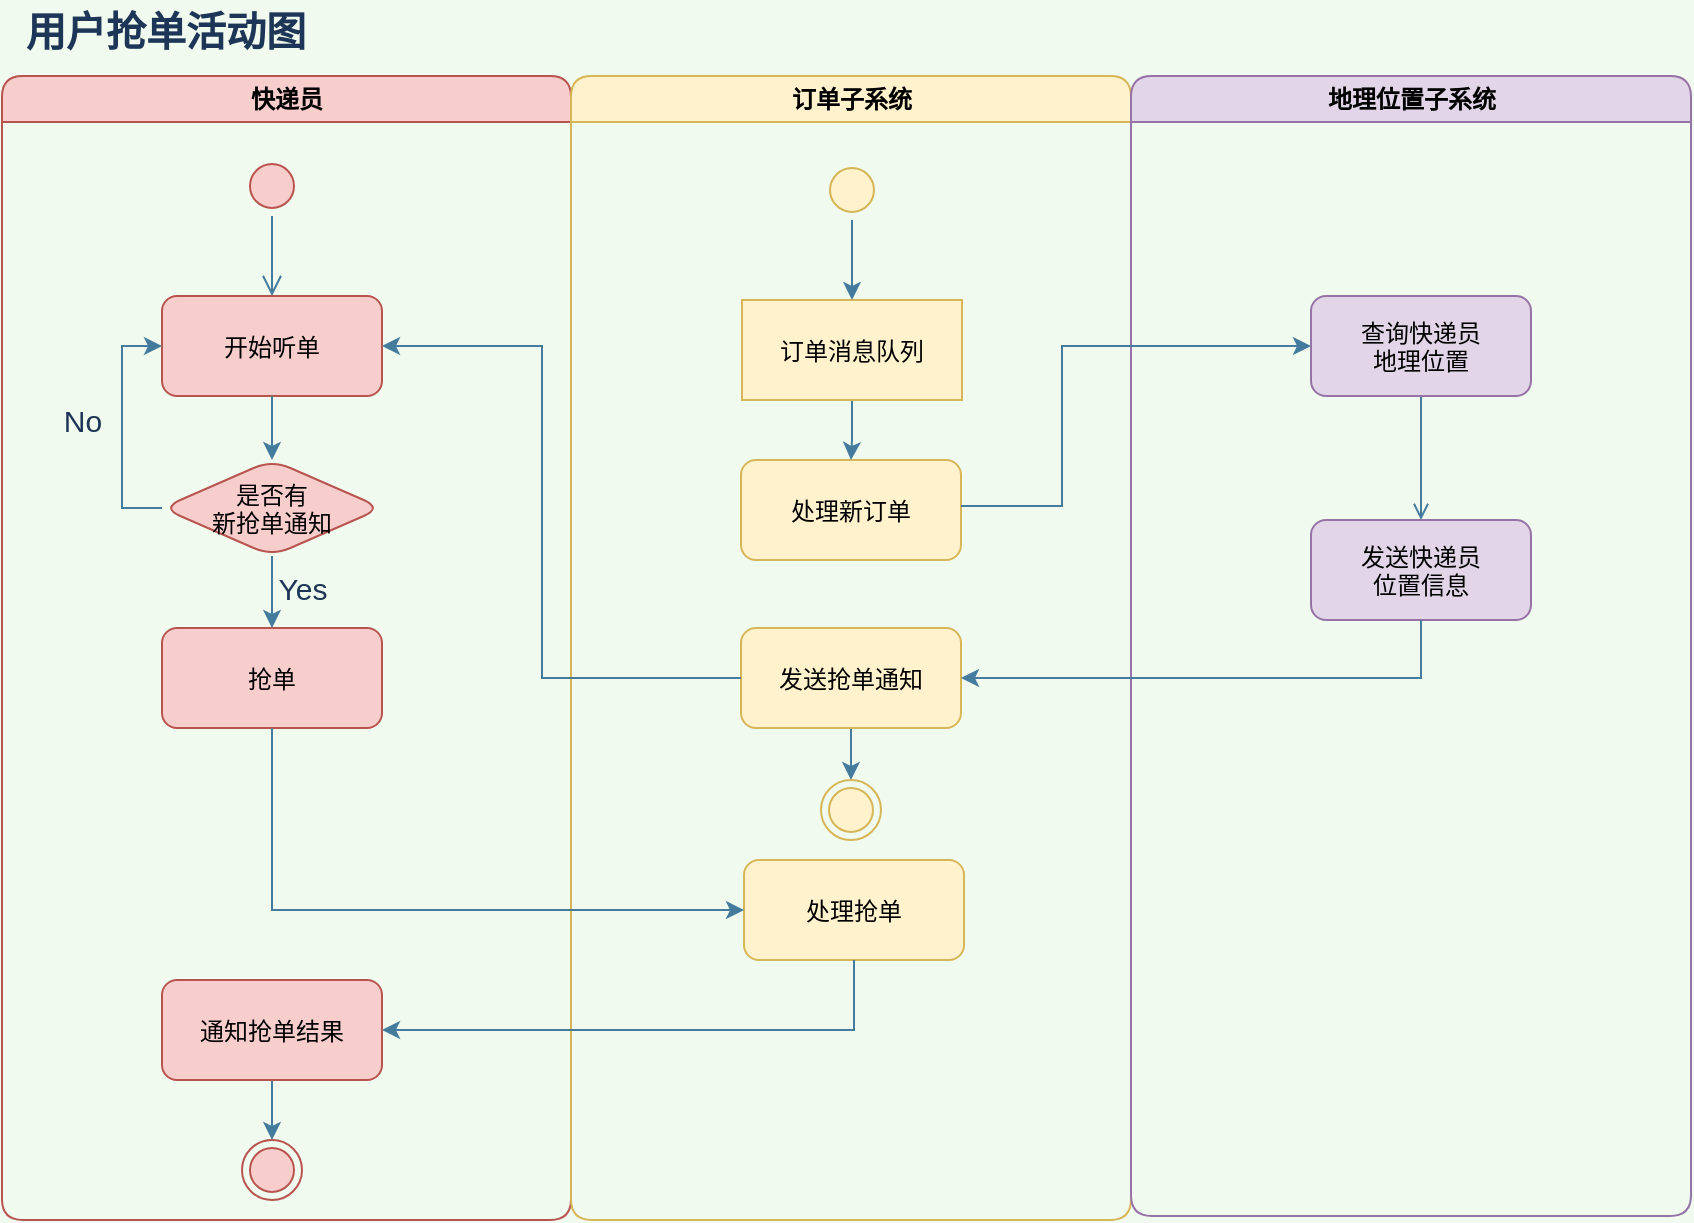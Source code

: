 <mxfile version="13.6.2" type="device"><diagram name="Page-1" id="e7e014a7-5840-1c2e-5031-d8a46d1fe8dd"><mxGraphModel dx="1038" dy="607" grid="1" gridSize="10" guides="1" tooltips="1" connect="1" arrows="1" fold="1" page="1" pageScale="1" pageWidth="1169" pageHeight="826" background="#F1FAEE" math="0" shadow="0"><root><mxCell id="0"/><mxCell id="1" parent="0"/><mxCell id="LnnXBYES8d8u5axD_G0A-41" value="快递员" style="swimlane;whiteSpace=wrap;startSize=23;fillColor=#f8cecc;strokeColor=#b85450;rounded=1;" vertex="1" parent="1"><mxGeometry x="160" y="128" width="284.5" height="572" as="geometry"/></mxCell><mxCell id="LnnXBYES8d8u5axD_G0A-44" value="" style="ellipse;shape=startState;fillColor=#f8cecc;strokeColor=#b85450;rounded=1;" vertex="1" parent="LnnXBYES8d8u5axD_G0A-41"><mxGeometry x="120" y="40" width="30" height="30" as="geometry"/></mxCell><mxCell id="LnnXBYES8d8u5axD_G0A-45" value="" style="edgeStyle=elbowEdgeStyle;elbow=horizontal;verticalAlign=bottom;endArrow=open;endSize=8;strokeColor=#457B9D;endFill=1;labelBackgroundColor=#F1FAEE;fontColor=#1D3557;exitX=0.5;exitY=1;exitDx=0;exitDy=0;" edge="1" parent="LnnXBYES8d8u5axD_G0A-41" source="LnnXBYES8d8u5axD_G0A-44" target="LnnXBYES8d8u5axD_G0A-46"><mxGeometry x="120" y="40" as="geometry"><mxPoint x="135" y="110" as="targetPoint"/></mxGeometry></mxCell><mxCell id="LnnXBYES8d8u5axD_G0A-46" value="开始听单" style="rounded=1;fillColor=#f8cecc;strokeColor=#b85450;" vertex="1" parent="LnnXBYES8d8u5axD_G0A-41"><mxGeometry x="80" y="110" width="110" height="50" as="geometry"/></mxCell><mxCell id="LnnXBYES8d8u5axD_G0A-47" value="抢单" style="rounded=1;fillColor=#f8cecc;strokeColor=#b85450;" vertex="1" parent="LnnXBYES8d8u5axD_G0A-41"><mxGeometry x="80" y="276" width="110" height="50" as="geometry"/></mxCell><mxCell id="LnnXBYES8d8u5axD_G0A-95" style="edgeStyle=orthogonalEdgeStyle;rounded=0;orthogonalLoop=1;jettySize=auto;html=1;entryX=0.5;entryY=0;entryDx=0;entryDy=0;labelBackgroundColor=none;strokeColor=#457B9D;fontSize=15;fontColor=#1D3557;" edge="1" parent="LnnXBYES8d8u5axD_G0A-41" source="LnnXBYES8d8u5axD_G0A-48" target="LnnXBYES8d8u5axD_G0A-94"><mxGeometry relative="1" as="geometry"/></mxCell><mxCell id="LnnXBYES8d8u5axD_G0A-48" value="通知抢单结果" style="rounded=1;fillColor=#f8cecc;strokeColor=#b85450;" vertex="1" parent="LnnXBYES8d8u5axD_G0A-41"><mxGeometry x="80" y="452" width="110" height="50" as="geometry"/></mxCell><mxCell id="LnnXBYES8d8u5axD_G0A-91" value="No" style="edgeStyle=orthogonalEdgeStyle;rounded=0;orthogonalLoop=1;jettySize=auto;html=1;entryX=0;entryY=0.5;entryDx=0;entryDy=0;strokeColor=#457B9D;exitX=0;exitY=0.5;exitDx=0;exitDy=0;fontSize=15;labelBackgroundColor=none;fontColor=#1D3557;" edge="1" parent="LnnXBYES8d8u5axD_G0A-41" source="LnnXBYES8d8u5axD_G0A-88" target="LnnXBYES8d8u5axD_G0A-46"><mxGeometry x="0.058" y="20" relative="1" as="geometry"><mxPoint as="offset"/></mxGeometry></mxCell><mxCell id="LnnXBYES8d8u5axD_G0A-92" value="Yes" style="edgeStyle=orthogonalEdgeStyle;rounded=0;orthogonalLoop=1;jettySize=auto;html=1;entryX=0.5;entryY=0;entryDx=0;entryDy=0;strokeColor=#457B9D;labelBackgroundColor=none;fontSize=15;fontColor=#1D3557;" edge="1" parent="LnnXBYES8d8u5axD_G0A-41" source="LnnXBYES8d8u5axD_G0A-88" target="LnnXBYES8d8u5axD_G0A-47"><mxGeometry x="0.091" y="15" relative="1" as="geometry"><mxPoint as="offset"/></mxGeometry></mxCell><mxCell id="LnnXBYES8d8u5axD_G0A-88" value="是否有&#10;新抢单通知" style="rhombus;fillColor=#f8cecc;strokeColor=#b85450;rounded=1;" vertex="1" parent="LnnXBYES8d8u5axD_G0A-41"><mxGeometry x="80" y="192" width="110" height="48" as="geometry"/></mxCell><mxCell id="LnnXBYES8d8u5axD_G0A-89" style="edgeStyle=orthogonalEdgeStyle;rounded=0;orthogonalLoop=1;jettySize=auto;html=1;entryX=0.5;entryY=0;entryDx=0;entryDy=0;strokeColor=#457B9D;" edge="1" parent="LnnXBYES8d8u5axD_G0A-41" source="LnnXBYES8d8u5axD_G0A-46" target="LnnXBYES8d8u5axD_G0A-88"><mxGeometry relative="1" as="geometry"><mxPoint x="295" y="288" as="sourcePoint"/><mxPoint x="295" y="404" as="targetPoint"/></mxGeometry></mxCell><mxCell id="LnnXBYES8d8u5axD_G0A-94" value="" style="ellipse;shape=endState;fillColor=#f8cecc;strokeColor=#b85450;rounded=1;" vertex="1" parent="LnnXBYES8d8u5axD_G0A-41"><mxGeometry x="120" y="532" width="30" height="30" as="geometry"/></mxCell><mxCell id="LnnXBYES8d8u5axD_G0A-49" value="订单子系统" style="swimlane;whiteSpace=wrap;fillColor=#fff2cc;strokeColor=#d6b656;startSize=23;rounded=1;" vertex="1" parent="1"><mxGeometry x="444.5" y="128" width="280" height="572" as="geometry"/></mxCell><mxCell id="LnnXBYES8d8u5axD_G0A-50" value="处理新订单" style="rounded=1;fillColor=#fff2cc;strokeColor=#d6b656;" vertex="1" parent="LnnXBYES8d8u5axD_G0A-49"><mxGeometry x="85" y="192" width="110" height="50" as="geometry"/></mxCell><mxCell id="LnnXBYES8d8u5axD_G0A-86" style="edgeStyle=orthogonalEdgeStyle;rounded=0;orthogonalLoop=1;jettySize=auto;html=1;entryX=0.5;entryY=0;entryDx=0;entryDy=0;strokeColor=#457B9D;" edge="1" parent="LnnXBYES8d8u5axD_G0A-49" source="LnnXBYES8d8u5axD_G0A-51" target="LnnXBYES8d8u5axD_G0A-83"><mxGeometry relative="1" as="geometry"><Array as="points"/></mxGeometry></mxCell><mxCell id="LnnXBYES8d8u5axD_G0A-51" value="发送抢单通知" style="rounded=1;fillColor=#fff2cc;strokeColor=#d6b656;" vertex="1" parent="LnnXBYES8d8u5axD_G0A-49"><mxGeometry x="85" y="276" width="110" height="50" as="geometry"/></mxCell><mxCell id="LnnXBYES8d8u5axD_G0A-57" value="处理抢单" style="rounded=1;fillColor=#fff2cc;strokeColor=#d6b656;" vertex="1" parent="LnnXBYES8d8u5axD_G0A-49"><mxGeometry x="86.5" y="392" width="110" height="50" as="geometry"/></mxCell><mxCell id="LnnXBYES8d8u5axD_G0A-77" style="edgeStyle=orthogonalEdgeStyle;rounded=0;orthogonalLoop=1;jettySize=auto;html=1;fillColor=#d5e8d4;strokeColor=#457B9D;" edge="1" parent="LnnXBYES8d8u5axD_G0A-49" source="LnnXBYES8d8u5axD_G0A-76" target="LnnXBYES8d8u5axD_G0A-50"><mxGeometry relative="1" as="geometry"/></mxCell><mxCell id="LnnXBYES8d8u5axD_G0A-76" value="订单消息队列" style="fillColor=#fff2cc;strokeColor=#d6b656;" vertex="1" parent="LnnXBYES8d8u5axD_G0A-49"><mxGeometry x="85.5" y="112" width="110" height="50" as="geometry"/></mxCell><mxCell id="LnnXBYES8d8u5axD_G0A-80" style="edgeStyle=orthogonalEdgeStyle;rounded=0;orthogonalLoop=1;jettySize=auto;html=1;strokeColor=#457B9D;" edge="1" parent="LnnXBYES8d8u5axD_G0A-49" source="LnnXBYES8d8u5axD_G0A-79" target="LnnXBYES8d8u5axD_G0A-76"><mxGeometry relative="1" as="geometry"/></mxCell><mxCell id="LnnXBYES8d8u5axD_G0A-79" value="" style="ellipse;shape=startState;fillColor=#fff2cc;strokeColor=#d6b656;rounded=1;" vertex="1" parent="LnnXBYES8d8u5axD_G0A-49"><mxGeometry x="125.5" y="42" width="30" height="30" as="geometry"/></mxCell><mxCell id="LnnXBYES8d8u5axD_G0A-83" value="" style="ellipse;shape=endState;fillColor=#fff2cc;strokeColor=#d6b656;rounded=1;" vertex="1" parent="LnnXBYES8d8u5axD_G0A-49"><mxGeometry x="125" y="352" width="30" height="30" as="geometry"/></mxCell><mxCell id="LnnXBYES8d8u5axD_G0A-61" value="地理位置子系统" style="swimlane;whiteSpace=wrap;fillColor=#e1d5e7;strokeColor=#9673a6;rounded=1;" vertex="1" parent="1"><mxGeometry x="724.5" y="128" width="280" height="570" as="geometry"/></mxCell><mxCell id="LnnXBYES8d8u5axD_G0A-63" value="发送快递员&#10;位置信息" style="rounded=1;fillColor=#e1d5e7;strokeColor=#9673a6;" vertex="1" parent="LnnXBYES8d8u5axD_G0A-61"><mxGeometry x="90" y="222" width="110" height="50" as="geometry"/></mxCell><mxCell id="LnnXBYES8d8u5axD_G0A-64" style="edgeStyle=orthogonalEdgeStyle;curved=0;rounded=1;sketch=0;orthogonalLoop=1;jettySize=auto;html=1;strokeColor=#457B9D;fillColor=#A8DADC;fontSize=20;fontColor=#1D3557;endArrow=open;endFill=0;labelBackgroundColor=#F1FAEE;" edge="1" parent="LnnXBYES8d8u5axD_G0A-61" source="LnnXBYES8d8u5axD_G0A-65" target="LnnXBYES8d8u5axD_G0A-63"><mxGeometry relative="1" as="geometry"><mxPoint x="145" y="202" as="targetPoint"/></mxGeometry></mxCell><mxCell id="LnnXBYES8d8u5axD_G0A-65" value="查询快递员&#10;地理位置" style="rounded=1;fillColor=#e1d5e7;strokeColor=#9673a6;" vertex="1" parent="LnnXBYES8d8u5axD_G0A-61"><mxGeometry x="90" y="110" width="110" height="50" as="geometry"/></mxCell><mxCell id="LnnXBYES8d8u5axD_G0A-69" value="用户抢单活动图" style="text;html=1;align=left;verticalAlign=middle;resizable=0;points=[];autosize=1;fontColor=#1D3557;fontSize=20;fontStyle=1" vertex="1" parent="1"><mxGeometry x="170" y="90" width="160" height="30" as="geometry"/></mxCell><mxCell id="LnnXBYES8d8u5axD_G0A-78" style="edgeStyle=orthogonalEdgeStyle;rounded=0;orthogonalLoop=1;jettySize=auto;html=1;entryX=0;entryY=0.5;entryDx=0;entryDy=0;strokeColor=#457B9D;" edge="1" parent="1" source="LnnXBYES8d8u5axD_G0A-50" target="LnnXBYES8d8u5axD_G0A-65"><mxGeometry relative="1" as="geometry"><Array as="points"><mxPoint x="690" y="343"/><mxPoint x="690" y="263"/></Array></mxGeometry></mxCell><mxCell id="LnnXBYES8d8u5axD_G0A-81" style="edgeStyle=orthogonalEdgeStyle;rounded=0;orthogonalLoop=1;jettySize=auto;html=1;strokeColor=#457B9D;entryX=1;entryY=0.5;entryDx=0;entryDy=0;" edge="1" parent="1" source="LnnXBYES8d8u5axD_G0A-51" target="LnnXBYES8d8u5axD_G0A-46"><mxGeometry relative="1" as="geometry"><Array as="points"><mxPoint x="430" y="429"/><mxPoint x="430" y="263"/></Array></mxGeometry></mxCell><mxCell id="LnnXBYES8d8u5axD_G0A-82" style="edgeStyle=orthogonalEdgeStyle;rounded=0;orthogonalLoop=1;jettySize=auto;html=1;entryX=1;entryY=0.5;entryDx=0;entryDy=0;strokeColor=#457B9D;exitX=0.5;exitY=1;exitDx=0;exitDy=0;" edge="1" parent="1" source="LnnXBYES8d8u5axD_G0A-63" target="LnnXBYES8d8u5axD_G0A-51"><mxGeometry relative="1" as="geometry"/></mxCell><mxCell id="LnnXBYES8d8u5axD_G0A-96" style="edgeStyle=orthogonalEdgeStyle;rounded=0;orthogonalLoop=1;jettySize=auto;html=1;labelBackgroundColor=none;strokeColor=#457B9D;fontSize=15;fontColor=#1D3557;entryX=0;entryY=0.5;entryDx=0;entryDy=0;" edge="1" parent="1" source="LnnXBYES8d8u5axD_G0A-47" target="LnnXBYES8d8u5axD_G0A-57"><mxGeometry relative="1" as="geometry"><Array as="points"><mxPoint x="295" y="545"/></Array></mxGeometry></mxCell><mxCell id="LnnXBYES8d8u5axD_G0A-97" style="edgeStyle=orthogonalEdgeStyle;rounded=0;orthogonalLoop=1;jettySize=auto;html=1;entryX=1;entryY=0.5;entryDx=0;entryDy=0;labelBackgroundColor=none;strokeColor=#457B9D;fontSize=15;fontColor=#1D3557;exitX=0.5;exitY=1;exitDx=0;exitDy=0;" edge="1" parent="1" source="LnnXBYES8d8u5axD_G0A-57" target="LnnXBYES8d8u5axD_G0A-48"><mxGeometry relative="1" as="geometry"/></mxCell></root></mxGraphModel></diagram></mxfile>